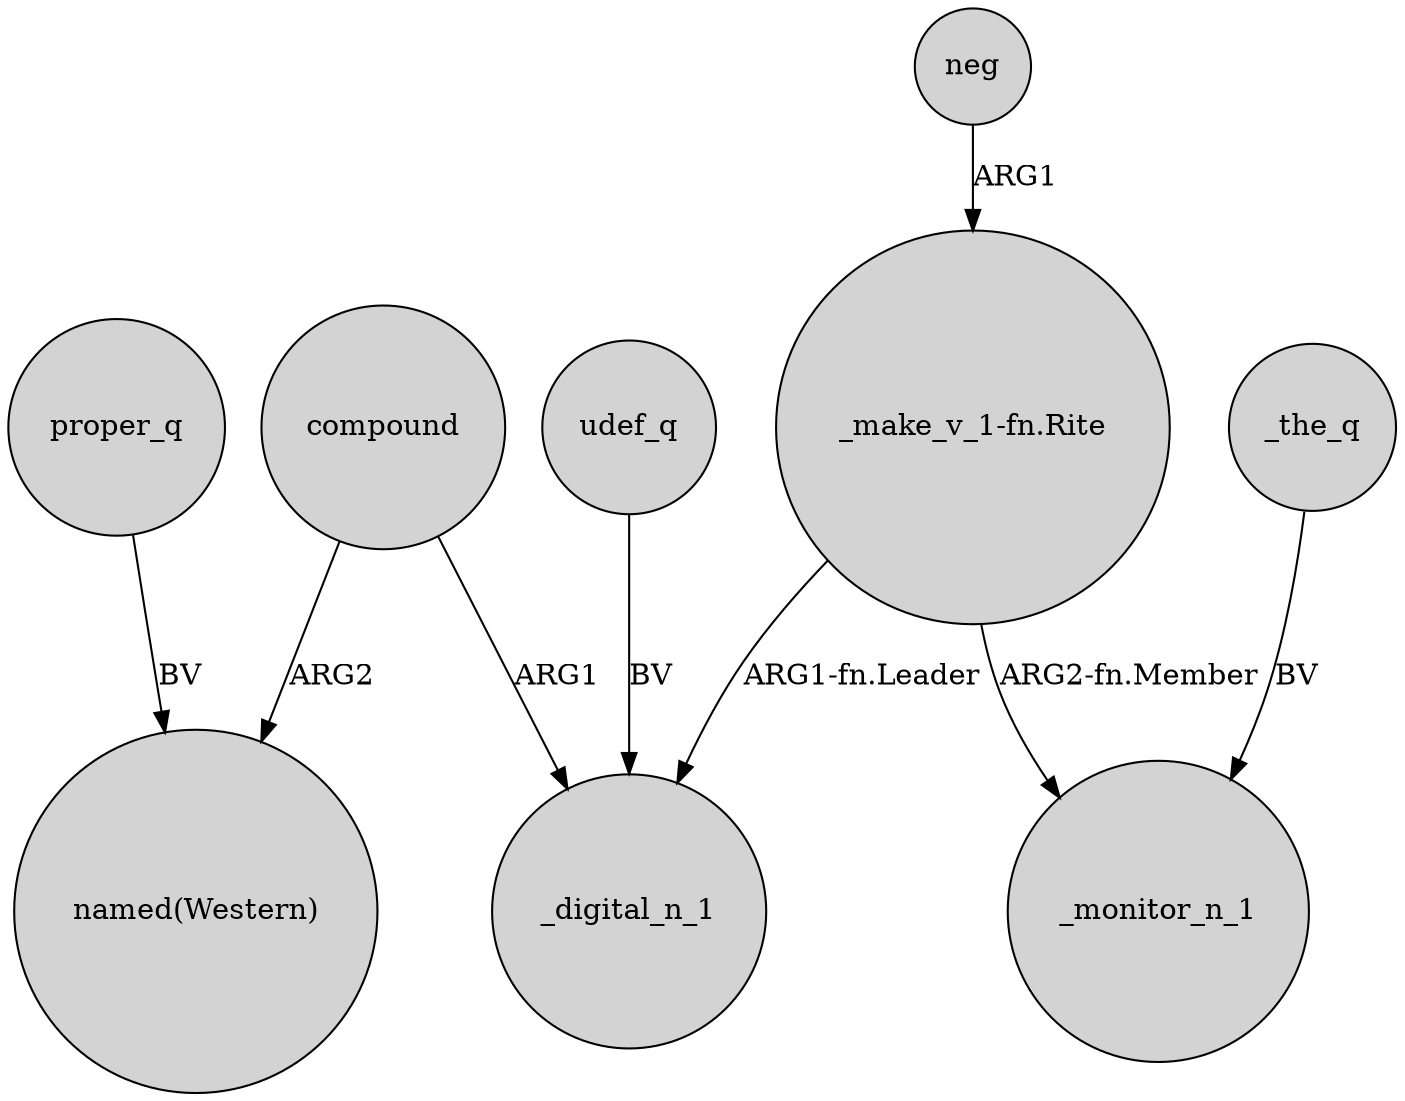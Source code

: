 digraph {
	node [shape=circle style=filled]
	compound -> _digital_n_1 [label=ARG1]
	udef_q -> _digital_n_1 [label=BV]
	_the_q -> _monitor_n_1 [label=BV]
	proper_q -> "named(Western)" [label=BV]
	"_make_v_1-fn.Rite" -> _monitor_n_1 [label="ARG2-fn.Member"]
	"_make_v_1-fn.Rite" -> _digital_n_1 [label="ARG1-fn.Leader"]
	neg -> "_make_v_1-fn.Rite" [label=ARG1]
	compound -> "named(Western)" [label=ARG2]
}
